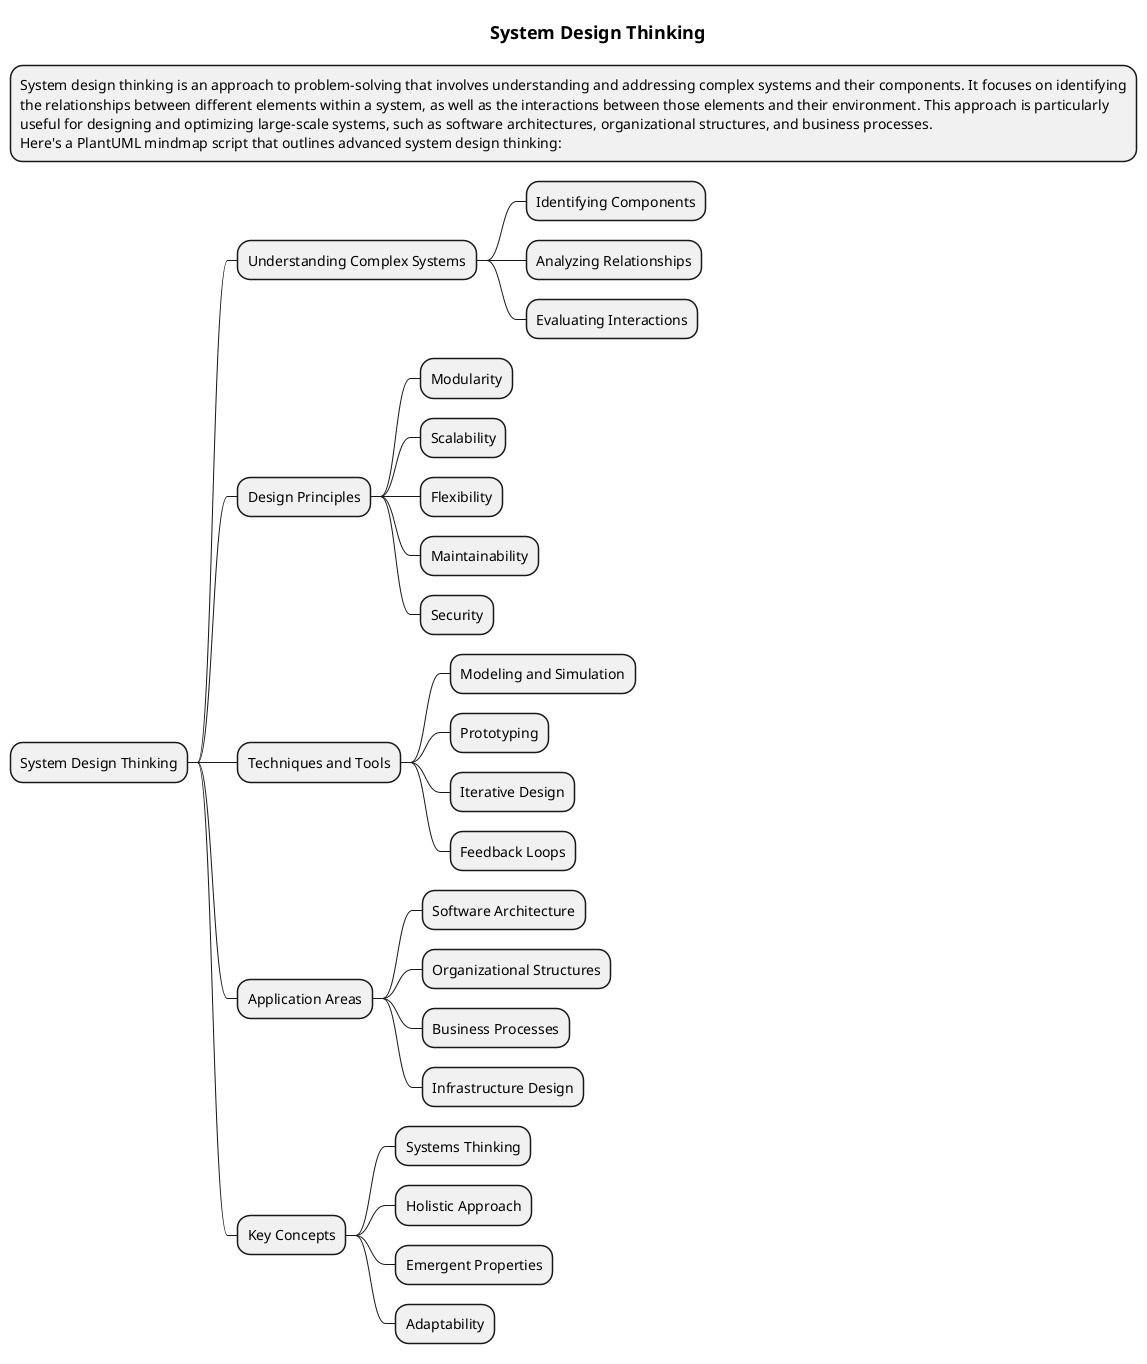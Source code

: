 


@startmindmap

title = System Design Thinking
*:System design thinking is an approach to problem-solving that involves understanding and addressing complex systems and their components. It focuses on identifying
the relationships between different elements within a system, as well as the interactions between those elements and their environment. This approach is particularly
useful for designing and optimizing large-scale systems, such as software architectures, organizational structures, and business processes.
Here's a PlantUML mindmap script that outlines advanced system design thinking:;
+ System Design Thinking
++ Understanding Complex Systems
+++ Identifying Components
+++ Analyzing Relationships
+++ Evaluating Interactions
++ Design Principles
+++ Modularity
+++ Scalability
+++ Flexibility
+++ Maintainability
+++ Security
++ Techniques and Tools
+++ Modeling and Simulation
+++ Prototyping
+++ Iterative Design
+++ Feedback Loops
++ Application Areas
+++ Software Architecture
+++ Organizational Structures
+++ Business Processes
+++ Infrastructure Design
++ Key Concepts
+++ Systems Thinking
+++ Holistic Approach
+++ Emergent Properties
+++ Adaptability
@endmindmap

This mindmap covers the following aspects of advanced system design thinking:

1. Understanding Complex Systems: Identifying components, analyzing relationships, and evaluating interactions within a system.
2. Design Principles: Modularity, scalability, flexibility, maintainability, and security.
3. Techniques and Tools: Modeling and simulation, prototyping, iterative design, and feedback loops.
4. Application Areas: Software architecture, organizational structures, business processes, and infrastructure design.
5. Key Concepts: Systems thinking, holistic approach, emergent properties, and adaptability.
